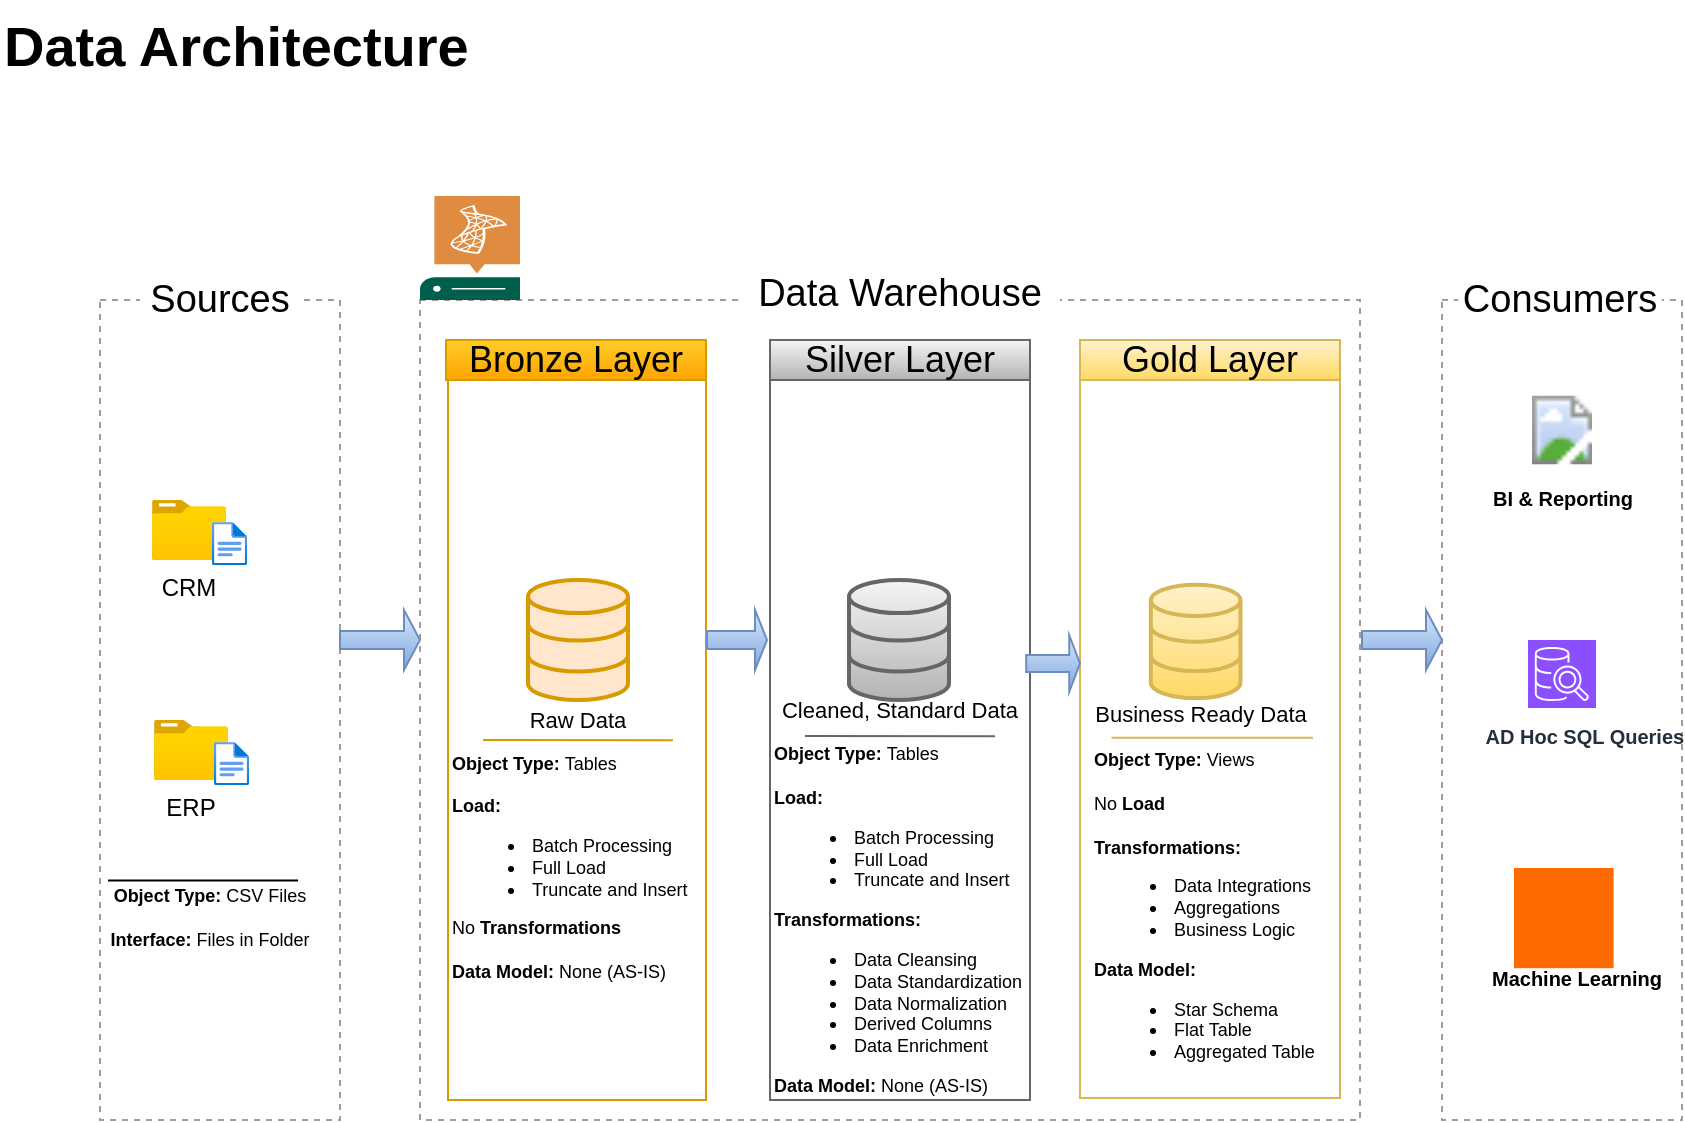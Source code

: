 <mxfile version="26.2.14">
  <diagram name="Page-1" id="2MJtWi71yO6iQKbfdX0u">
    <mxGraphModel dx="901" dy="620" grid="1" gridSize="10" guides="1" tooltips="1" connect="1" arrows="1" fold="1" page="0" pageScale="1" pageWidth="827" pageHeight="1169" math="0" shadow="0">
      <root>
        <mxCell id="0" />
        <mxCell id="1" parent="0" />
        <mxCell id="Wjpyw6OpbL5yYt4mKxYh-5" value="" style="rounded=0;whiteSpace=wrap;html=1;fillColor=none;dashed=1;strokeColor=light-dark(#a69b9b, #ededed);" vertex="1" parent="1">
          <mxGeometry x="240" y="150" width="470" height="410" as="geometry" />
        </mxCell>
        <mxCell id="Wjpyw6OpbL5yYt4mKxYh-6" value="Data Warehouse" style="rounded=0;fontSize=19;strokeColor=none;fillColor=default;whiteSpace=wrap;html=1;fontColor=default;verticalAlign=middle;" vertex="1" parent="1">
          <mxGeometry x="400" y="137" width="160" height="20" as="geometry" />
        </mxCell>
        <mxCell id="Wjpyw6OpbL5yYt4mKxYh-2" value="Data Architecture" style="text;whiteSpace=wrap;html=1;fontStyle=1;fontSize=28;" vertex="1" parent="1">
          <mxGeometry x="30" width="470" height="50" as="geometry" />
        </mxCell>
        <mxCell id="Wjpyw6OpbL5yYt4mKxYh-7" value="" style="rounded=0;whiteSpace=wrap;html=1;fillColor=none;dashed=1;strokeColor=light-dark(#a69b9b, #ededed);" vertex="1" parent="1">
          <mxGeometry x="751" y="150" width="120" height="410" as="geometry" />
        </mxCell>
        <mxCell id="Wjpyw6OpbL5yYt4mKxYh-8" value="Consumers" style="rounded=0;whiteSpace=wrap;html=1;fontSize=19;strokeColor=none;fillColor=default;" vertex="1" parent="1">
          <mxGeometry x="759" y="140" width="102" height="20" as="geometry" />
        </mxCell>
        <mxCell id="Wjpyw6OpbL5yYt4mKxYh-13" value="" style="group" vertex="1" connectable="0" parent="1">
          <mxGeometry x="80" y="134" width="166" height="426" as="geometry" />
        </mxCell>
        <mxCell id="Wjpyw6OpbL5yYt4mKxYh-3" value="" style="rounded=0;whiteSpace=wrap;html=1;fillColor=none;dashed=1;strokeColor=light-dark(#a69b9b, #ededed);" vertex="1" parent="Wjpyw6OpbL5yYt4mKxYh-13">
          <mxGeometry y="16" width="120" height="410" as="geometry" />
        </mxCell>
        <mxCell id="Wjpyw6OpbL5yYt4mKxYh-4" value="Sources" style="rounded=0;whiteSpace=wrap;html=1;fontSize=19;strokeColor=none;fillColor=default;" vertex="1" parent="Wjpyw6OpbL5yYt4mKxYh-13">
          <mxGeometry x="20" y="6" width="80" height="20" as="geometry" />
        </mxCell>
        <mxCell id="Wjpyw6OpbL5yYt4mKxYh-26" value="" style="group" vertex="1" connectable="0" parent="Wjpyw6OpbL5yYt4mKxYh-13">
          <mxGeometry x="26" y="116" width="62.16" height="53" as="geometry" />
        </mxCell>
        <mxCell id="Wjpyw6OpbL5yYt4mKxYh-24" value="CRM" style="image;aspect=fixed;html=1;points=[];align=center;fontSize=12;image=img/lib/azure2/general/Folder_Blank.svg;" vertex="1" parent="Wjpyw6OpbL5yYt4mKxYh-26">
          <mxGeometry width="36.97" height="30" as="geometry" />
        </mxCell>
        <mxCell id="Wjpyw6OpbL5yYt4mKxYh-25" value="" style="image;aspect=fixed;html=1;points=[];align=center;fontSize=12;image=img/lib/azure2/general/File.svg;" vertex="1" parent="Wjpyw6OpbL5yYt4mKxYh-26">
          <mxGeometry x="30" y="11" width="17.54" height="21.61" as="geometry" />
        </mxCell>
        <mxCell id="Wjpyw6OpbL5yYt4mKxYh-27" value="" style="group" vertex="1" connectable="0" parent="Wjpyw6OpbL5yYt4mKxYh-13">
          <mxGeometry x="27" y="226" width="62.16" height="53" as="geometry" />
        </mxCell>
        <mxCell id="Wjpyw6OpbL5yYt4mKxYh-28" value="ERP" style="image;aspect=fixed;html=1;points=[];align=center;fontSize=12;image=img/lib/azure2/general/Folder_Blank.svg;" vertex="1" parent="Wjpyw6OpbL5yYt4mKxYh-27">
          <mxGeometry width="36.97" height="30" as="geometry" />
        </mxCell>
        <mxCell id="Wjpyw6OpbL5yYt4mKxYh-29" value="" style="image;aspect=fixed;html=1;points=[];align=center;fontSize=12;image=img/lib/azure2/general/File.svg;" vertex="1" parent="Wjpyw6OpbL5yYt4mKxYh-27">
          <mxGeometry x="30" y="11" width="17.54" height="21.61" as="geometry" />
        </mxCell>
        <mxCell id="Wjpyw6OpbL5yYt4mKxYh-30" value="" style="endArrow=none;html=1;rounded=0;exitX=0.083;exitY=0.659;exitDx=0;exitDy=0;exitPerimeter=0;entryX=0.917;entryY=0.708;entryDx=0;entryDy=0;entryPerimeter=0;" edge="1" parent="Wjpyw6OpbL5yYt4mKxYh-13">
          <mxGeometry width="50" height="50" relative="1" as="geometry">
            <mxPoint x="4.04" y="306.19" as="sourcePoint" />
            <mxPoint x="99.04" y="306.28" as="targetPoint" />
          </mxGeometry>
        </mxCell>
        <mxCell id="Wjpyw6OpbL5yYt4mKxYh-32" value="&lt;b&gt;Object Type:&lt;/b&gt; CSV Files&lt;div&gt;&lt;br&gt;&lt;div&gt;&lt;b&gt;Interface:&lt;/b&gt; Files in Folder&lt;/div&gt;&lt;/div&gt;" style="text;html=1;align=center;verticalAlign=middle;whiteSpace=wrap;rounded=0;fontSize=9;" vertex="1" parent="Wjpyw6OpbL5yYt4mKxYh-13">
          <mxGeometry y="310" width="110" height="30" as="geometry" />
        </mxCell>
        <mxCell id="Wjpyw6OpbL5yYt4mKxYh-17" value="" style="group;strokeColor=#666666;fillColor=none;gradientColor=#b3b3b3;" vertex="1" connectable="0" parent="1">
          <mxGeometry x="415" y="170" width="130" height="380" as="geometry" />
        </mxCell>
        <mxCell id="Wjpyw6OpbL5yYt4mKxYh-18" value="Silver Layer" style="rounded=0;whiteSpace=wrap;html=1;fillColor=#f5f5f5;strokeColor=#666666;fontSize=18;gradientColor=#b3b3b3;" vertex="1" parent="Wjpyw6OpbL5yYt4mKxYh-17">
          <mxGeometry width="130" height="20" as="geometry" />
        </mxCell>
        <mxCell id="Wjpyw6OpbL5yYt4mKxYh-35" value="" style="html=1;verticalLabelPosition=bottom;align=center;labelBackgroundColor=#ffffff;verticalAlign=top;strokeWidth=2;strokeColor=#666666;shadow=0;dashed=0;shape=mxgraph.ios7.icons.data;fillColor=#f5f5f5;gradientColor=#b3b3b3;" vertex="1" parent="Wjpyw6OpbL5yYt4mKxYh-17">
          <mxGeometry x="39.5" y="120" width="50" height="60" as="geometry" />
        </mxCell>
        <mxCell id="Wjpyw6OpbL5yYt4mKxYh-49" value="&lt;font style=&quot;font-size: 11px;&quot;&gt;Cleaned, Standard Data&lt;/font&gt;" style="text;html=1;align=center;verticalAlign=middle;whiteSpace=wrap;rounded=0;" vertex="1" parent="Wjpyw6OpbL5yYt4mKxYh-17">
          <mxGeometry y="170" width="130" height="30" as="geometry" />
        </mxCell>
        <mxCell id="Wjpyw6OpbL5yYt4mKxYh-51" value="" style="endArrow=none;html=1;rounded=0;exitX=0.083;exitY=0.659;exitDx=0;exitDy=0;exitPerimeter=0;entryX=0.917;entryY=0.708;entryDx=0;entryDy=0;entryPerimeter=0;fillColor=#f5f5f5;gradientColor=#b3b3b3;strokeColor=#666666;" edge="1" parent="Wjpyw6OpbL5yYt4mKxYh-17">
          <mxGeometry width="50" height="50" relative="1" as="geometry">
            <mxPoint x="17.5" y="198.0" as="sourcePoint" />
            <mxPoint x="112.5" y="198.09" as="targetPoint" />
          </mxGeometry>
        </mxCell>
        <mxCell id="Wjpyw6OpbL5yYt4mKxYh-67" value="&lt;b&gt;Object Type: &lt;/b&gt;Tables&lt;div&gt;&lt;br&gt;&lt;div&gt;&lt;b&gt;Load:&lt;/b&gt;&amp;nbsp;&lt;/div&gt;&lt;div&gt;&lt;ul&gt;&lt;li&gt;Batch Processing&lt;/li&gt;&lt;li&gt;Full Load&lt;/li&gt;&lt;li&gt;Truncate and Insert&lt;/li&gt;&lt;/ul&gt;&lt;div&gt;&lt;div&gt;&lt;b&gt;Transformations:&lt;/b&gt;&amp;nbsp;&lt;/div&gt;&lt;div&gt;&lt;ul&gt;&lt;li&gt;Data Cleansing&lt;/li&gt;&lt;li&gt;Data Standardization&lt;/li&gt;&lt;li&gt;Data Normalization&lt;/li&gt;&lt;li&gt;Derived Columns&lt;/li&gt;&lt;li&gt;Data Enrichment&lt;/li&gt;&lt;/ul&gt;&lt;div&gt;&lt;b&gt;Data Model:&lt;/b&gt; None (AS-IS)&lt;/div&gt;&lt;/div&gt;&lt;/div&gt;&lt;/div&gt;&lt;/div&gt;" style="text;html=1;align=left;verticalAlign=middle;whiteSpace=wrap;rounded=0;fontSize=9;" vertex="1" parent="Wjpyw6OpbL5yYt4mKxYh-17">
          <mxGeometry y="251" width="130" height="78" as="geometry" />
        </mxCell>
        <mxCell id="Wjpyw6OpbL5yYt4mKxYh-20" value="" style="group;fillColor=none;gradientColor=#ffd966;strokeColor=#d6b656;" vertex="1" connectable="0" parent="1">
          <mxGeometry x="570" y="190" width="130" height="359" as="geometry" />
        </mxCell>
        <mxCell id="Wjpyw6OpbL5yYt4mKxYh-34" value="" style="html=1;verticalLabelPosition=bottom;align=center;labelBackgroundColor=#ffffff;verticalAlign=top;strokeWidth=2;strokeColor=#d6b656;shadow=0;dashed=0;shape=mxgraph.ios7.icons.data;fillColor=#fff2cc;gradientColor=#ffd966;" vertex="1" parent="Wjpyw6OpbL5yYt4mKxYh-20">
          <mxGeometry x="35.414" y="102.368" width="44.828" height="56.684" as="geometry" />
        </mxCell>
        <mxCell id="Wjpyw6OpbL5yYt4mKxYh-39" value="" style="shape=singleArrow;whiteSpace=wrap;html=1;fillColor=#dae8fc;gradientColor=#7ea6e0;strokeColor=#6c8ebf;" vertex="1" parent="Wjpyw6OpbL5yYt4mKxYh-20">
          <mxGeometry x="-26.897" y="127.539" width="26.897" height="28.342" as="geometry" />
        </mxCell>
        <mxCell id="Wjpyw6OpbL5yYt4mKxYh-48" value="&lt;font style=&quot;font-size: 11px;&quot;&gt;Business Ready Data&lt;/font&gt;" style="text;html=1;align=center;verticalAlign=middle;whiteSpace=wrap;rounded=0;" vertex="1" parent="Wjpyw6OpbL5yYt4mKxYh-20">
          <mxGeometry x="2" y="152.329" width="116.552" height="28.342" as="geometry" />
        </mxCell>
        <mxCell id="Wjpyw6OpbL5yYt4mKxYh-52" value="" style="endArrow=none;html=1;rounded=0;exitX=0.083;exitY=0.659;exitDx=0;exitDy=0;exitPerimeter=0;fillColor=#fff2cc;gradientColor=#ffd966;strokeColor=#d6b656;" edge="1" parent="Wjpyw6OpbL5yYt4mKxYh-20">
          <mxGeometry width="50" height="50" relative="1" as="geometry">
            <mxPoint x="15.69" y="178.892" as="sourcePoint" />
            <mxPoint x="116.48" y="178.892" as="targetPoint" />
          </mxGeometry>
        </mxCell>
        <mxCell id="Wjpyw6OpbL5yYt4mKxYh-69" value="&lt;b&gt;Object Type: &lt;/b&gt;Views&lt;div&gt;&lt;br&gt;&lt;div&gt;No&lt;b&gt; Load&lt;/b&gt;&lt;/div&gt;&lt;div&gt;&lt;b&gt;&lt;br&gt;&lt;/b&gt;&lt;/div&gt;&lt;div&gt;&lt;div&gt;&lt;b&gt;Transformations:&lt;/b&gt;&amp;nbsp;&lt;/div&gt;&lt;div&gt;&lt;ul&gt;&lt;li&gt;Data Integrations&lt;/li&gt;&lt;li&gt;&lt;span style=&quot;background-color: transparent; color: light-dark(rgb(0, 0, 0), rgb(255, 255, 255));&quot;&gt;Aggregations&lt;/span&gt;&lt;/li&gt;&lt;li&gt;Business Logic&lt;/li&gt;&lt;/ul&gt;&lt;div&gt;&lt;b&gt;Data Model:&lt;/b&gt;&amp;nbsp;&lt;br&gt;&lt;/div&gt;&lt;/div&gt;&lt;/div&gt;&lt;/div&gt;&lt;div&gt;&lt;ul&gt;&lt;li&gt;Star Schema&lt;/li&gt;&lt;li&gt;Flat Table&lt;/li&gt;&lt;li&gt;Aggregated Table&lt;/li&gt;&lt;/ul&gt;&lt;/div&gt;&lt;div&gt;&lt;br&gt;&lt;/div&gt;" style="text;html=1;align=left;verticalAlign=middle;whiteSpace=wrap;rounded=0;fontSize=9;" vertex="1" parent="Wjpyw6OpbL5yYt4mKxYh-20">
          <mxGeometry x="5.379" y="236.466" width="116.552" height="73.689" as="geometry" />
        </mxCell>
        <mxCell id="Wjpyw6OpbL5yYt4mKxYh-23" value="" style="group" vertex="1" connectable="0" parent="1">
          <mxGeometry x="254" y="170" width="130" height="380" as="geometry" />
        </mxCell>
        <mxCell id="Wjpyw6OpbL5yYt4mKxYh-11" value="" style="rounded=0;whiteSpace=wrap;html=1;fillColor=none;strokeColor=#d79b00;fontSize=18;" vertex="1" parent="Wjpyw6OpbL5yYt4mKxYh-23">
          <mxGeometry y="20" width="129" height="360" as="geometry" />
        </mxCell>
        <mxCell id="Wjpyw6OpbL5yYt4mKxYh-33" value="" style="html=1;verticalLabelPosition=bottom;align=center;labelBackgroundColor=#ffffff;verticalAlign=top;strokeWidth=2;strokeColor=#d79b00;shadow=0;dashed=0;shape=mxgraph.ios7.icons.data;fillColor=#ffe6cc;" vertex="1" parent="Wjpyw6OpbL5yYt4mKxYh-23">
          <mxGeometry x="40" y="120" width="50" height="60" as="geometry" />
        </mxCell>
        <mxCell id="Wjpyw6OpbL5yYt4mKxYh-36" value="" style="shape=singleArrow;whiteSpace=wrap;html=1;fillColor=#dae8fc;gradientColor=#7ea6e0;strokeColor=#6c8ebf;" vertex="1" parent="Wjpyw6OpbL5yYt4mKxYh-23">
          <mxGeometry x="-54" y="135" width="40" height="30" as="geometry" />
        </mxCell>
        <mxCell id="Wjpyw6OpbL5yYt4mKxYh-47" value="&lt;font style=&quot;font-size: 11px;&quot;&gt;Raw Data&lt;/font&gt;" style="text;html=1;align=center;verticalAlign=middle;whiteSpace=wrap;rounded=0;" vertex="1" parent="Wjpyw6OpbL5yYt4mKxYh-23">
          <mxGeometry x="35" y="175" width="60" height="30" as="geometry" />
        </mxCell>
        <mxCell id="Wjpyw6OpbL5yYt4mKxYh-50" value="" style="endArrow=none;html=1;rounded=0;exitX=0.083;exitY=0.659;exitDx=0;exitDy=0;exitPerimeter=0;entryX=0.917;entryY=0.708;entryDx=0;entryDy=0;entryPerimeter=0;fillColor=#ffcd28;gradientColor=#ffa500;strokeColor=#d79b00;" edge="1" parent="Wjpyw6OpbL5yYt4mKxYh-23">
          <mxGeometry width="50" height="50" relative="1" as="geometry">
            <mxPoint x="17.5" y="200.0" as="sourcePoint" />
            <mxPoint x="112.5" y="200.09" as="targetPoint" />
          </mxGeometry>
        </mxCell>
        <mxCell id="Wjpyw6OpbL5yYt4mKxYh-64" value="&lt;b&gt;Object Type: &lt;/b&gt;Tables&lt;div&gt;&lt;br&gt;&lt;div&gt;&lt;b&gt;Load:&lt;/b&gt;&amp;nbsp;&lt;/div&gt;&lt;div&gt;&lt;ul&gt;&lt;li&gt;Batch Processing&lt;/li&gt;&lt;li&gt;Full Load&lt;/li&gt;&lt;li&gt;Truncate and Insert&lt;/li&gt;&lt;/ul&gt;&lt;div&gt;No &lt;b&gt;Transformations&lt;/b&gt;&lt;/div&gt;&lt;div&gt;&lt;b&gt;&lt;br&gt;&lt;/b&gt;&lt;/div&gt;&lt;div&gt;&lt;b&gt;Data Model: &lt;/b&gt;None (AS-IS)&lt;/div&gt;&lt;div&gt;&lt;br&gt;&lt;/div&gt;&lt;/div&gt;&lt;/div&gt;" style="text;html=1;align=left;verticalAlign=middle;whiteSpace=wrap;rounded=0;fontSize=9;" vertex="1" parent="Wjpyw6OpbL5yYt4mKxYh-23">
          <mxGeometry y="230" width="130" height="78" as="geometry" />
        </mxCell>
        <mxCell id="Wjpyw6OpbL5yYt4mKxYh-38" value="" style="shape=singleArrow;whiteSpace=wrap;html=1;fillColor=#dae8fc;gradientColor=#7ea6e0;strokeColor=#6c8ebf;" vertex="1" parent="1">
          <mxGeometry x="711" y="305" width="40" height="30" as="geometry" />
        </mxCell>
        <mxCell id="Wjpyw6OpbL5yYt4mKxYh-46" value="" style="shape=singleArrow;whiteSpace=wrap;html=1;fillColor=#dae8fc;gradientColor=#7ea6e0;strokeColor=#6c8ebf;" vertex="1" parent="1">
          <mxGeometry x="383.5" y="305" width="30" height="30" as="geometry" />
        </mxCell>
        <mxCell id="Wjpyw6OpbL5yYt4mKxYh-73" value="&lt;font style=&quot;font-size: 10px;&quot;&gt;&lt;b&gt;BI &amp;amp; Reporting&lt;/b&gt;&lt;/font&gt;" style="image;aspect=fixed;html=1;points=[];align=center;fontSize=12;image=img/lib/azure2/power_platform/PowerBI.svg;" vertex="1" parent="1">
          <mxGeometry x="796" y="195" width="30" height="40" as="geometry" />
        </mxCell>
        <mxCell id="Wjpyw6OpbL5yYt4mKxYh-74" value="&lt;font style=&quot;font-size: 10px;&quot;&gt;&lt;b&gt;&amp;nbsp; &amp;nbsp; &amp;nbsp; &amp;nbsp; AD Hoc SQL Queries&lt;/b&gt;&lt;/font&gt;" style="sketch=0;points=[[0,0,0],[0.25,0,0],[0.5,0,0],[0.75,0,0],[1,0,0],[0,1,0],[0.25,1,0],[0.5,1,0],[0.75,1,0],[1,1,0],[0,0.25,0],[0,0.5,0],[0,0.75,0],[1,0.25,0],[1,0.5,0],[1,0.75,0]];outlineConnect=0;fontColor=#232F3E;fillColor=#8C4FFF;strokeColor=#ffffff;dashed=0;verticalLabelPosition=bottom;verticalAlign=top;align=center;html=1;fontSize=12;fontStyle=0;aspect=fixed;shape=mxgraph.aws4.resourceIcon;resIcon=mxgraph.aws4.sql_workbench;" vertex="1" parent="1">
          <mxGeometry x="794" y="320" width="34" height="34" as="geometry" />
        </mxCell>
        <mxCell id="Wjpyw6OpbL5yYt4mKxYh-76" value="" style="points=[];aspect=fixed;html=1;align=center;shadow=0;dashed=0;fillColor=#FF6A00;strokeColor=none;shape=mxgraph.alibaba_cloud.machine_learning;" vertex="1" parent="1">
          <mxGeometry x="787" y="434" width="49.8" height="50.1" as="geometry" />
        </mxCell>
        <mxCell id="Wjpyw6OpbL5yYt4mKxYh-78" value="&lt;b&gt;&lt;font style=&quot;font-size: 10px;&quot;&gt;Machine Learning&lt;/font&gt;&lt;/b&gt;" style="text;html=1;align=center;verticalAlign=middle;whiteSpace=wrap;rounded=0;" vertex="1" parent="1">
          <mxGeometry x="767.5" y="474" width="101" height="30" as="geometry" />
        </mxCell>
        <mxCell id="Wjpyw6OpbL5yYt4mKxYh-79" value="Gold Layer" style="rounded=0;whiteSpace=wrap;html=1;fillColor=#fff2cc;strokeColor=#d6b656;fontSize=18;gradientColor=#ffd966;" vertex="1" parent="1">
          <mxGeometry x="570" y="170" width="130" height="20" as="geometry" />
        </mxCell>
        <mxCell id="Wjpyw6OpbL5yYt4mKxYh-81" value="Bronze Layer" style="rounded=0;whiteSpace=wrap;html=1;fillColor=#ffcd28;strokeColor=#d79b00;fontSize=18;gradientColor=#ffa500;" vertex="1" parent="1">
          <mxGeometry x="253" y="170" width="130" height="20" as="geometry" />
        </mxCell>
        <mxCell id="Wjpyw6OpbL5yYt4mKxYh-83" value="" style="sketch=0;pointerEvents=1;shadow=0;dashed=0;html=1;strokeColor=none;fillColor=#005F4B;labelPosition=center;verticalLabelPosition=bottom;verticalAlign=top;align=center;outlineConnect=0;shape=mxgraph.veeam2.sql_server;" vertex="1" parent="1">
          <mxGeometry x="240" y="98" width="50" height="52" as="geometry" />
        </mxCell>
      </root>
    </mxGraphModel>
  </diagram>
</mxfile>
